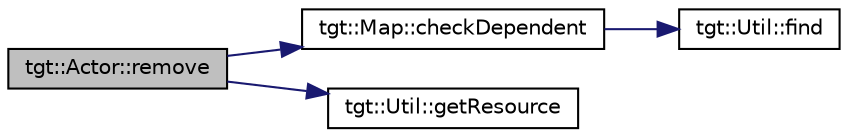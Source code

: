 digraph "tgt::Actor::remove"
{
 // LATEX_PDF_SIZE
  edge [fontname="Helvetica",fontsize="10",labelfontname="Helvetica",labelfontsize="10"];
  node [fontname="Helvetica",fontsize="10",shape=record];
  rankdir="LR";
  Node1 [label="tgt::Actor::remove",height=0.2,width=0.4,color="black", fillcolor="grey75", style="filled", fontcolor="black",tooltip=" "];
  Node1 -> Node2 [color="midnightblue",fontsize="10",style="solid",fontname="Helvetica"];
  Node2 [label="tgt::Map::checkDependent",height=0.2,width=0.4,color="black", fillcolor="white", style="filled",URL="$namespacetgt_1_1_map.html#a901ee49b32df6ae8b38974e21d440396",tooltip=" "];
  Node2 -> Node3 [color="midnightblue",fontsize="10",style="solid",fontname="Helvetica"];
  Node3 [label="tgt::Util::find",height=0.2,width=0.4,color="black", fillcolor="white", style="filled",URL="$namespacetgt_1_1_util.html#a38d841da2a23d75b2de5ed17a135edcb",tooltip=" "];
  Node1 -> Node4 [color="midnightblue",fontsize="10",style="solid",fontname="Helvetica"];
  Node4 [label="tgt::Util::getResource",height=0.2,width=0.4,color="black", fillcolor="white", style="filled",URL="$namespacetgt_1_1_util.html#a7b35e27282551b04fb6b053a928ef175",tooltip=" "];
}
